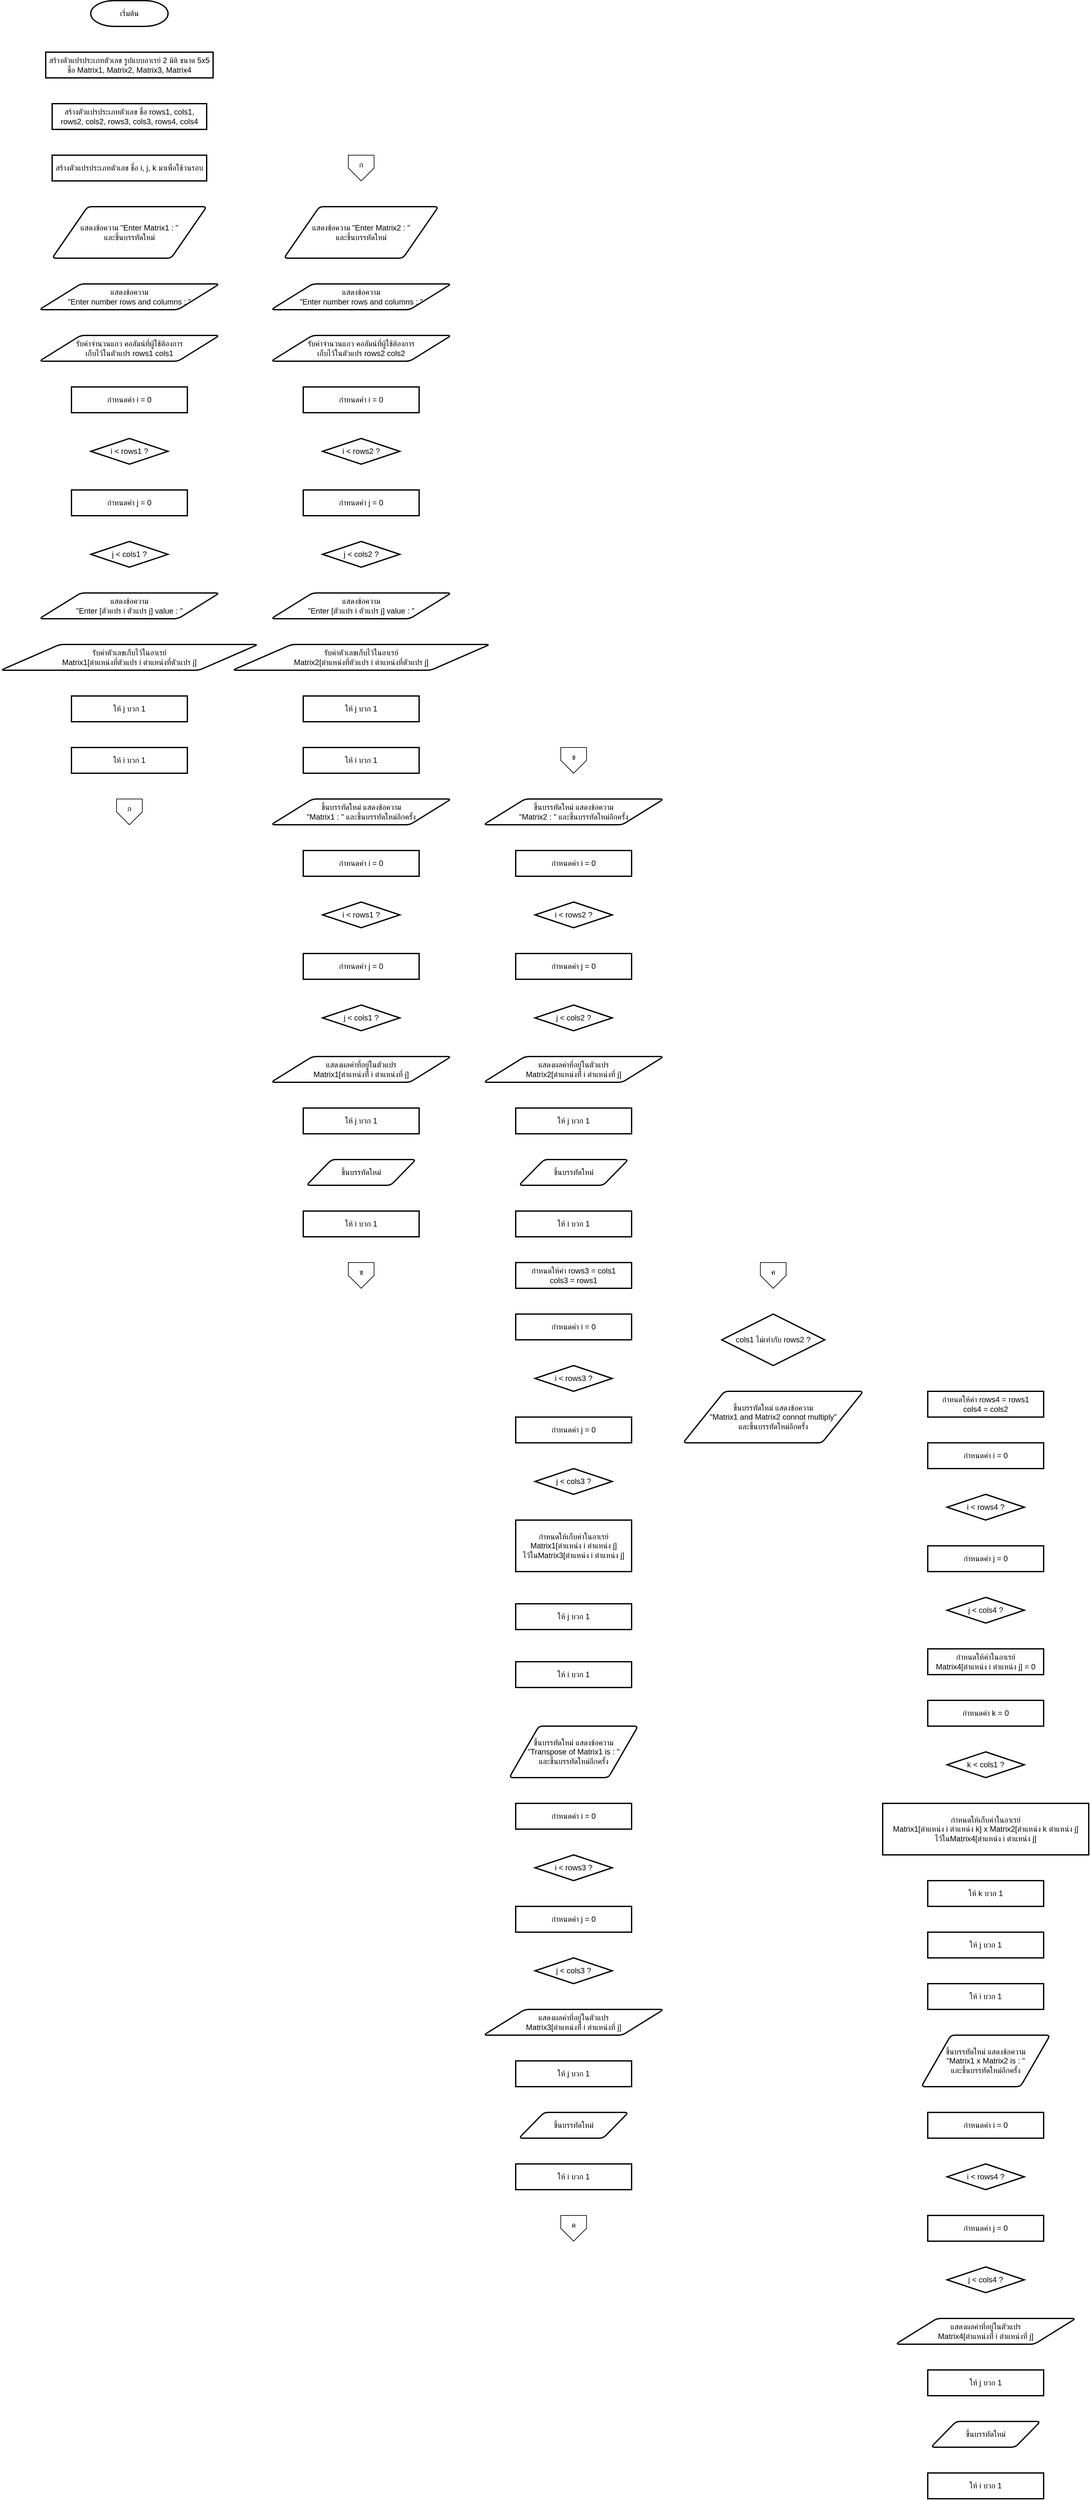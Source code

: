 <mxfile version="25.0.3">
  <diagram name="Page-1" id="VVBMkOrTxgWf7KlMhNJL">
    <mxGraphModel dx="638" dy="312" grid="1" gridSize="10" guides="1" tooltips="1" connect="1" arrows="1" fold="1" page="1" pageScale="1" pageWidth="850" pageHeight="1100" math="0" shadow="0">
      <root>
        <mxCell id="0" />
        <mxCell id="1" parent="0" />
        <mxCell id="CFk_xsP78PV8OFuylaRM-1" value="เริ่มต้น" style="strokeWidth=2;html=1;shape=mxgraph.flowchart.terminator;whiteSpace=wrap;" vertex="1" parent="1">
          <mxGeometry x="190" y="40" width="120" height="40" as="geometry" />
        </mxCell>
        <mxCell id="CFk_xsP78PV8OFuylaRM-2" value="สร้างตัวแปรประเภทตัวเลข รูปแบบอาเรย์ 2 มิติ ขนาด 5x5 ชื่อ Matrix1, Matrix2, Matrix3, Matrix4" style="rounded=1;whiteSpace=wrap;html=1;absoluteArcSize=1;arcSize=0;strokeWidth=2;" vertex="1" parent="1">
          <mxGeometry x="120" y="120" width="260" height="40" as="geometry" />
        </mxCell>
        <mxCell id="CFk_xsP78PV8OFuylaRM-3" value="สร้างตัวแปรประเภทตัวเลข ชื่อ rows1, cols1, rows2, cols2, rows3, cols3, rows4, cols4" style="rounded=1;whiteSpace=wrap;html=1;absoluteArcSize=1;arcSize=0;strokeWidth=2;" vertex="1" parent="1">
          <mxGeometry x="130" y="200" width="240" height="40" as="geometry" />
        </mxCell>
        <mxCell id="CFk_xsP78PV8OFuylaRM-4" value="สร้างตัวแปรประเภทตัวเลข ชื่อ i, j, k มาเพื่อใช้วนรอบ" style="rounded=1;whiteSpace=wrap;html=1;absoluteArcSize=1;arcSize=0;strokeWidth=2;" vertex="1" parent="1">
          <mxGeometry x="130" y="280" width="240" height="40" as="geometry" />
        </mxCell>
        <mxCell id="CFk_xsP78PV8OFuylaRM-5" value="แสดงข้อความ &quot;Enter Matrix1 :&amp;nbsp;&quot;&lt;div&gt;และขึ้นบรรทัดใหม่&lt;/div&gt;" style="shape=parallelogram;html=1;strokeWidth=2;perimeter=parallelogramPerimeter;whiteSpace=wrap;rounded=1;arcSize=12;size=0.23;" vertex="1" parent="1">
          <mxGeometry x="130" y="360" width="240" height="80" as="geometry" />
        </mxCell>
        <mxCell id="CFk_xsP78PV8OFuylaRM-6" value="แสดงข้อความ&lt;div&gt;&quot;Enter number rows and columns :&amp;nbsp;&quot;&lt;br&gt;&lt;/div&gt;" style="shape=parallelogram;html=1;strokeWidth=2;perimeter=parallelogramPerimeter;whiteSpace=wrap;rounded=1;arcSize=12;size=0.23;" vertex="1" parent="1">
          <mxGeometry x="110" y="480" width="280" height="40" as="geometry" />
        </mxCell>
        <mxCell id="CFk_xsP78PV8OFuylaRM-7" value="&lt;div&gt;รับค่าจำนวนแถว คอลัมน์ที่ผู้ใช้ต้องการ&lt;/div&gt;&lt;div&gt;เก็บไว้ในตัวแปร rows1 cols1&lt;/div&gt;" style="shape=parallelogram;html=1;strokeWidth=2;perimeter=parallelogramPerimeter;whiteSpace=wrap;rounded=1;arcSize=12;size=0.23;" vertex="1" parent="1">
          <mxGeometry x="110" y="560" width="280" height="40" as="geometry" />
        </mxCell>
        <mxCell id="CFk_xsP78PV8OFuylaRM-8" value="i &amp;lt; rows1 ?" style="strokeWidth=2;html=1;shape=mxgraph.flowchart.decision;whiteSpace=wrap;" vertex="1" parent="1">
          <mxGeometry x="190" y="720" width="120" height="40" as="geometry" />
        </mxCell>
        <mxCell id="CFk_xsP78PV8OFuylaRM-9" value="กำหนดค่า i = 0" style="rounded=1;whiteSpace=wrap;html=1;absoluteArcSize=1;arcSize=0;strokeWidth=2;" vertex="1" parent="1">
          <mxGeometry x="160" y="640" width="180" height="40" as="geometry" />
        </mxCell>
        <mxCell id="CFk_xsP78PV8OFuylaRM-10" value="j &amp;lt; cols1 ?" style="strokeWidth=2;html=1;shape=mxgraph.flowchart.decision;whiteSpace=wrap;" vertex="1" parent="1">
          <mxGeometry x="190" y="880" width="120" height="40" as="geometry" />
        </mxCell>
        <mxCell id="CFk_xsP78PV8OFuylaRM-11" value="กำหนดค่า j = 0" style="rounded=1;whiteSpace=wrap;html=1;absoluteArcSize=1;arcSize=0;strokeWidth=2;" vertex="1" parent="1">
          <mxGeometry x="160" y="800" width="180" height="40" as="geometry" />
        </mxCell>
        <mxCell id="CFk_xsP78PV8OFuylaRM-12" value="&lt;div&gt;แสดงข้อความ&lt;/div&gt;&lt;div&gt;&quot;Enter [ตัวแปร i ตัวแปร j] value : &quot;&lt;/div&gt;" style="shape=parallelogram;html=1;strokeWidth=2;perimeter=parallelogramPerimeter;whiteSpace=wrap;rounded=1;arcSize=12;size=0.23;" vertex="1" parent="1">
          <mxGeometry x="110" y="960" width="280" height="40" as="geometry" />
        </mxCell>
        <mxCell id="CFk_xsP78PV8OFuylaRM-13" value="&lt;div&gt;รับค่าตัวเลขเก็บไว้ในอาเรย์&lt;/div&gt;&lt;div&gt;Matrix1[ตำแหน่งที่ตัวแปร i ตำแหน่งที่ตัวแปร j]&lt;/div&gt;" style="shape=parallelogram;html=1;strokeWidth=2;perimeter=parallelogramPerimeter;whiteSpace=wrap;rounded=1;arcSize=12;size=0.23;" vertex="1" parent="1">
          <mxGeometry x="50" y="1040" width="400" height="40" as="geometry" />
        </mxCell>
        <mxCell id="CFk_xsP78PV8OFuylaRM-14" value="ให้ j บวก 1" style="rounded=1;whiteSpace=wrap;html=1;absoluteArcSize=1;arcSize=0;strokeWidth=2;" vertex="1" parent="1">
          <mxGeometry x="160" y="1120" width="180" height="40" as="geometry" />
        </mxCell>
        <mxCell id="CFk_xsP78PV8OFuylaRM-15" value="ให้ i บวก 1" style="rounded=1;whiteSpace=wrap;html=1;absoluteArcSize=1;arcSize=0;strokeWidth=2;" vertex="1" parent="1">
          <mxGeometry x="160" y="1200" width="180" height="40" as="geometry" />
        </mxCell>
        <mxCell id="CFk_xsP78PV8OFuylaRM-22" value="แสดงข้อความ &quot;Enter Matrix2 :&amp;nbsp;&quot;&lt;div&gt;และขึ้นบรรทัดใหม่&lt;/div&gt;" style="shape=parallelogram;html=1;strokeWidth=2;perimeter=parallelogramPerimeter;whiteSpace=wrap;rounded=1;arcSize=12;size=0.23;" vertex="1" parent="1">
          <mxGeometry x="490" y="360" width="240" height="80" as="geometry" />
        </mxCell>
        <mxCell id="CFk_xsP78PV8OFuylaRM-23" value="แสดงข้อความ&lt;div&gt;&quot;Enter number rows and columns :&amp;nbsp;&quot;&lt;br&gt;&lt;/div&gt;" style="shape=parallelogram;html=1;strokeWidth=2;perimeter=parallelogramPerimeter;whiteSpace=wrap;rounded=1;arcSize=12;size=0.23;" vertex="1" parent="1">
          <mxGeometry x="470" y="480" width="280" height="40" as="geometry" />
        </mxCell>
        <mxCell id="CFk_xsP78PV8OFuylaRM-24" value="&lt;div&gt;รับค่าจำนวนแถว คอลัมน์ที่ผู้ใช้ต้องการ&lt;/div&gt;&lt;div&gt;เก็บไว้ในตัวแปร rows2 cols2&lt;/div&gt;" style="shape=parallelogram;html=1;strokeWidth=2;perimeter=parallelogramPerimeter;whiteSpace=wrap;rounded=1;arcSize=12;size=0.23;" vertex="1" parent="1">
          <mxGeometry x="470" y="560" width="280" height="40" as="geometry" />
        </mxCell>
        <mxCell id="CFk_xsP78PV8OFuylaRM-25" value="i &amp;lt; rows2 ?" style="strokeWidth=2;html=1;shape=mxgraph.flowchart.decision;whiteSpace=wrap;" vertex="1" parent="1">
          <mxGeometry x="550" y="720" width="120" height="40" as="geometry" />
        </mxCell>
        <mxCell id="CFk_xsP78PV8OFuylaRM-26" value="กำหนดค่า i = 0" style="rounded=1;whiteSpace=wrap;html=1;absoluteArcSize=1;arcSize=0;strokeWidth=2;" vertex="1" parent="1">
          <mxGeometry x="520" y="640" width="180" height="40" as="geometry" />
        </mxCell>
        <mxCell id="CFk_xsP78PV8OFuylaRM-27" value="j &amp;lt; cols2 ?" style="strokeWidth=2;html=1;shape=mxgraph.flowchart.decision;whiteSpace=wrap;" vertex="1" parent="1">
          <mxGeometry x="550" y="880" width="120" height="40" as="geometry" />
        </mxCell>
        <mxCell id="CFk_xsP78PV8OFuylaRM-28" value="กำหนดค่า j = 0" style="rounded=1;whiteSpace=wrap;html=1;absoluteArcSize=1;arcSize=0;strokeWidth=2;" vertex="1" parent="1">
          <mxGeometry x="520" y="800" width="180" height="40" as="geometry" />
        </mxCell>
        <mxCell id="CFk_xsP78PV8OFuylaRM-29" value="&lt;div&gt;แสดงข้อความ&lt;/div&gt;&lt;div&gt;&quot;Enter [ตัวแปร i ตัวแปร j] value : &quot;&lt;/div&gt;" style="shape=parallelogram;html=1;strokeWidth=2;perimeter=parallelogramPerimeter;whiteSpace=wrap;rounded=1;arcSize=12;size=0.23;" vertex="1" parent="1">
          <mxGeometry x="470" y="960" width="280" height="40" as="geometry" />
        </mxCell>
        <mxCell id="CFk_xsP78PV8OFuylaRM-30" value="&lt;div&gt;รับค่าตัวเลขเก็บไว้ในอาเรย์&lt;/div&gt;&lt;div&gt;Matrix2[ตำแหน่งที่ตัวแปร i ตำแหน่งที่ตัวแปร j]&lt;/div&gt;" style="shape=parallelogram;html=1;strokeWidth=2;perimeter=parallelogramPerimeter;whiteSpace=wrap;rounded=1;arcSize=12;size=0.23;" vertex="1" parent="1">
          <mxGeometry x="410" y="1040" width="400" height="40" as="geometry" />
        </mxCell>
        <mxCell id="CFk_xsP78PV8OFuylaRM-31" value="ให้ j บวก 1" style="rounded=1;whiteSpace=wrap;html=1;absoluteArcSize=1;arcSize=0;strokeWidth=2;" vertex="1" parent="1">
          <mxGeometry x="520" y="1120" width="180" height="40" as="geometry" />
        </mxCell>
        <mxCell id="CFk_xsP78PV8OFuylaRM-32" value="ให้ i บวก 1" style="rounded=1;whiteSpace=wrap;html=1;absoluteArcSize=1;arcSize=0;strokeWidth=2;" vertex="1" parent="1">
          <mxGeometry x="520" y="1200" width="180" height="40" as="geometry" />
        </mxCell>
        <mxCell id="CFk_xsP78PV8OFuylaRM-33" value="" style="group" vertex="1" connectable="0" parent="1">
          <mxGeometry x="580" y="280" width="60" height="40" as="geometry" />
        </mxCell>
        <mxCell id="CFk_xsP78PV8OFuylaRM-20" value="" style="verticalLabelPosition=bottom;verticalAlign=top;html=1;shape=offPageConnector;rounded=0;size=0.5;" vertex="1" parent="CFk_xsP78PV8OFuylaRM-33">
          <mxGeometry x="10" width="40" height="40" as="geometry" />
        </mxCell>
        <mxCell id="CFk_xsP78PV8OFuylaRM-21" value="ก" style="text;strokeColor=none;align=center;fillColor=none;html=1;verticalAlign=middle;whiteSpace=wrap;rounded=0;" vertex="1" parent="CFk_xsP78PV8OFuylaRM-33">
          <mxGeometry width="60" height="30" as="geometry" />
        </mxCell>
        <mxCell id="CFk_xsP78PV8OFuylaRM-34" value="" style="group" vertex="1" connectable="0" parent="1">
          <mxGeometry x="220" y="1280" width="60" height="40" as="geometry" />
        </mxCell>
        <mxCell id="CFk_xsP78PV8OFuylaRM-16" value="" style="verticalLabelPosition=bottom;verticalAlign=top;html=1;shape=offPageConnector;rounded=0;size=0.5;" vertex="1" parent="CFk_xsP78PV8OFuylaRM-34">
          <mxGeometry x="10" width="40" height="40" as="geometry" />
        </mxCell>
        <mxCell id="CFk_xsP78PV8OFuylaRM-19" value="ก" style="text;strokeColor=none;align=center;fillColor=none;html=1;verticalAlign=middle;whiteSpace=wrap;rounded=0;" vertex="1" parent="CFk_xsP78PV8OFuylaRM-34">
          <mxGeometry width="60" height="30" as="geometry" />
        </mxCell>
        <mxCell id="CFk_xsP78PV8OFuylaRM-35" value="&lt;div&gt;ขึ้นบรรทัดใหม่ แสดงข้อความ&lt;/div&gt;&lt;div&gt;&quot;Matrix1 :&amp;nbsp;&quot; และขึ้นบรรทัดใหม่อีกครั้ง&lt;/div&gt;" style="shape=parallelogram;html=1;strokeWidth=2;perimeter=parallelogramPerimeter;whiteSpace=wrap;rounded=1;arcSize=12;size=0.23;" vertex="1" parent="1">
          <mxGeometry x="470" y="1280" width="280" height="40" as="geometry" />
        </mxCell>
        <mxCell id="CFk_xsP78PV8OFuylaRM-36" value="i &amp;lt; rows1 ?" style="strokeWidth=2;html=1;shape=mxgraph.flowchart.decision;whiteSpace=wrap;" vertex="1" parent="1">
          <mxGeometry x="550" y="1440" width="120" height="40" as="geometry" />
        </mxCell>
        <mxCell id="CFk_xsP78PV8OFuylaRM-37" value="กำหนดค่า i = 0" style="rounded=1;whiteSpace=wrap;html=1;absoluteArcSize=1;arcSize=0;strokeWidth=2;" vertex="1" parent="1">
          <mxGeometry x="520" y="1360" width="180" height="40" as="geometry" />
        </mxCell>
        <mxCell id="CFk_xsP78PV8OFuylaRM-38" value="j &amp;lt; cols1 ?" style="strokeWidth=2;html=1;shape=mxgraph.flowchart.decision;whiteSpace=wrap;" vertex="1" parent="1">
          <mxGeometry x="550" y="1600" width="120" height="40" as="geometry" />
        </mxCell>
        <mxCell id="CFk_xsP78PV8OFuylaRM-39" value="กำหนดค่า j = 0" style="rounded=1;whiteSpace=wrap;html=1;absoluteArcSize=1;arcSize=0;strokeWidth=2;" vertex="1" parent="1">
          <mxGeometry x="520" y="1520" width="180" height="40" as="geometry" />
        </mxCell>
        <mxCell id="CFk_xsP78PV8OFuylaRM-40" value="&lt;div&gt;แสดงผลค่าที่อยู่ในตัวแปร&lt;/div&gt;&lt;div&gt;Matrix1[ตำแหน่งที่่ i ตำแหน่งที่ j]&lt;br&gt;&lt;/div&gt;" style="shape=parallelogram;html=1;strokeWidth=2;perimeter=parallelogramPerimeter;whiteSpace=wrap;rounded=1;arcSize=12;size=0.23;" vertex="1" parent="1">
          <mxGeometry x="470" y="1680" width="280" height="40" as="geometry" />
        </mxCell>
        <mxCell id="CFk_xsP78PV8OFuylaRM-42" value="ให้ j บวก 1" style="rounded=1;whiteSpace=wrap;html=1;absoluteArcSize=1;arcSize=0;strokeWidth=2;" vertex="1" parent="1">
          <mxGeometry x="520" y="1760" width="180" height="40" as="geometry" />
        </mxCell>
        <mxCell id="CFk_xsP78PV8OFuylaRM-43" value="ให้ i บวก 1" style="rounded=1;whiteSpace=wrap;html=1;absoluteArcSize=1;arcSize=0;strokeWidth=2;" vertex="1" parent="1">
          <mxGeometry x="520" y="1920" width="180" height="40" as="geometry" />
        </mxCell>
        <mxCell id="CFk_xsP78PV8OFuylaRM-44" value="&lt;div&gt;ขึ้นบรรทัดใหม่&lt;/div&gt;" style="shape=parallelogram;html=1;strokeWidth=2;perimeter=parallelogramPerimeter;whiteSpace=wrap;rounded=1;arcSize=12;size=0.23;" vertex="1" parent="1">
          <mxGeometry x="525" y="1840" width="170" height="40" as="geometry" />
        </mxCell>
        <mxCell id="CFk_xsP78PV8OFuylaRM-45" value="" style="group" vertex="1" connectable="0" parent="1">
          <mxGeometry x="580" y="2000" width="60" height="40" as="geometry" />
        </mxCell>
        <mxCell id="CFk_xsP78PV8OFuylaRM-46" value="" style="verticalLabelPosition=bottom;verticalAlign=top;html=1;shape=offPageConnector;rounded=0;size=0.5;" vertex="1" parent="CFk_xsP78PV8OFuylaRM-45">
          <mxGeometry x="10" width="40" height="40" as="geometry" />
        </mxCell>
        <mxCell id="CFk_xsP78PV8OFuylaRM-47" value="ข" style="text;strokeColor=none;align=center;fillColor=none;html=1;verticalAlign=middle;whiteSpace=wrap;rounded=0;" vertex="1" parent="CFk_xsP78PV8OFuylaRM-45">
          <mxGeometry width="60" height="30" as="geometry" />
        </mxCell>
        <mxCell id="CFk_xsP78PV8OFuylaRM-48" value="" style="group" vertex="1" connectable="0" parent="1">
          <mxGeometry x="910" y="1200" width="60" height="40" as="geometry" />
        </mxCell>
        <mxCell id="CFk_xsP78PV8OFuylaRM-49" value="" style="verticalLabelPosition=bottom;verticalAlign=top;html=1;shape=offPageConnector;rounded=0;size=0.5;" vertex="1" parent="CFk_xsP78PV8OFuylaRM-48">
          <mxGeometry x="10" width="40" height="40" as="geometry" />
        </mxCell>
        <mxCell id="CFk_xsP78PV8OFuylaRM-50" value="ข" style="text;strokeColor=none;align=center;fillColor=none;html=1;verticalAlign=middle;whiteSpace=wrap;rounded=0;" vertex="1" parent="CFk_xsP78PV8OFuylaRM-48">
          <mxGeometry width="60" height="30" as="geometry" />
        </mxCell>
        <mxCell id="CFk_xsP78PV8OFuylaRM-51" value="&lt;div&gt;ขึ้นบรรทัดใหม่ แสดงข้อความ&lt;/div&gt;&lt;div&gt;&quot;Matrix2 :&amp;nbsp;&quot; และขึ้นบรรทัดใหม่อีกครั้ง&lt;/div&gt;" style="shape=parallelogram;html=1;strokeWidth=2;perimeter=parallelogramPerimeter;whiteSpace=wrap;rounded=1;arcSize=12;size=0.23;" vertex="1" parent="1">
          <mxGeometry x="800" y="1280" width="280" height="40" as="geometry" />
        </mxCell>
        <mxCell id="CFk_xsP78PV8OFuylaRM-52" value="i &amp;lt; rows2 ?" style="strokeWidth=2;html=1;shape=mxgraph.flowchart.decision;whiteSpace=wrap;" vertex="1" parent="1">
          <mxGeometry x="880" y="1440" width="120" height="40" as="geometry" />
        </mxCell>
        <mxCell id="CFk_xsP78PV8OFuylaRM-53" value="กำหนดค่า i = 0" style="rounded=1;whiteSpace=wrap;html=1;absoluteArcSize=1;arcSize=0;strokeWidth=2;" vertex="1" parent="1">
          <mxGeometry x="850" y="1360" width="180" height="40" as="geometry" />
        </mxCell>
        <mxCell id="CFk_xsP78PV8OFuylaRM-54" value="j &amp;lt; cols2 ?" style="strokeWidth=2;html=1;shape=mxgraph.flowchart.decision;whiteSpace=wrap;" vertex="1" parent="1">
          <mxGeometry x="880" y="1600" width="120" height="40" as="geometry" />
        </mxCell>
        <mxCell id="CFk_xsP78PV8OFuylaRM-55" value="กำหนดค่า j = 0" style="rounded=1;whiteSpace=wrap;html=1;absoluteArcSize=1;arcSize=0;strokeWidth=2;" vertex="1" parent="1">
          <mxGeometry x="850" y="1520" width="180" height="40" as="geometry" />
        </mxCell>
        <mxCell id="CFk_xsP78PV8OFuylaRM-56" value="&lt;div&gt;แสดงผลค่าที่อยู่ในตัวแปร&lt;/div&gt;&lt;div&gt;Matrix2[ตำแหน่งที่่ i ตำแหน่งที่ j]&lt;br&gt;&lt;/div&gt;" style="shape=parallelogram;html=1;strokeWidth=2;perimeter=parallelogramPerimeter;whiteSpace=wrap;rounded=1;arcSize=12;size=0.23;" vertex="1" parent="1">
          <mxGeometry x="800" y="1680" width="280" height="40" as="geometry" />
        </mxCell>
        <mxCell id="CFk_xsP78PV8OFuylaRM-57" value="ให้ j บวก 1" style="rounded=1;whiteSpace=wrap;html=1;absoluteArcSize=1;arcSize=0;strokeWidth=2;" vertex="1" parent="1">
          <mxGeometry x="850" y="1760" width="180" height="40" as="geometry" />
        </mxCell>
        <mxCell id="CFk_xsP78PV8OFuylaRM-58" value="ให้ i บวก 1" style="rounded=1;whiteSpace=wrap;html=1;absoluteArcSize=1;arcSize=0;strokeWidth=2;" vertex="1" parent="1">
          <mxGeometry x="850" y="1920" width="180" height="40" as="geometry" />
        </mxCell>
        <mxCell id="CFk_xsP78PV8OFuylaRM-59" value="&lt;div&gt;ขึ้นบรรทัดใหม่&lt;/div&gt;" style="shape=parallelogram;html=1;strokeWidth=2;perimeter=parallelogramPerimeter;whiteSpace=wrap;rounded=1;arcSize=12;size=0.23;" vertex="1" parent="1">
          <mxGeometry x="855" y="1840" width="170" height="40" as="geometry" />
        </mxCell>
        <mxCell id="CFk_xsP78PV8OFuylaRM-60" value="กำหนดให้ค่า rows3 = cols1&lt;div&gt;cols3 = rows1&lt;/div&gt;" style="rounded=1;whiteSpace=wrap;html=1;absoluteArcSize=1;arcSize=0;strokeWidth=2;" vertex="1" parent="1">
          <mxGeometry x="850" y="2000" width="180" height="40" as="geometry" />
        </mxCell>
        <mxCell id="CFk_xsP78PV8OFuylaRM-61" value="i &amp;lt; rows3 ?" style="strokeWidth=2;html=1;shape=mxgraph.flowchart.decision;whiteSpace=wrap;" vertex="1" parent="1">
          <mxGeometry x="880" y="2160" width="120" height="40" as="geometry" />
        </mxCell>
        <mxCell id="CFk_xsP78PV8OFuylaRM-62" value="กำหนดค่า i = 0" style="rounded=1;whiteSpace=wrap;html=1;absoluteArcSize=1;arcSize=0;strokeWidth=2;" vertex="1" parent="1">
          <mxGeometry x="850" y="2080" width="180" height="40" as="geometry" />
        </mxCell>
        <mxCell id="CFk_xsP78PV8OFuylaRM-63" value="j &amp;lt; cols3 ?" style="strokeWidth=2;html=1;shape=mxgraph.flowchart.decision;whiteSpace=wrap;" vertex="1" parent="1">
          <mxGeometry x="880" y="2320" width="120" height="40" as="geometry" />
        </mxCell>
        <mxCell id="CFk_xsP78PV8OFuylaRM-64" value="กำหนดค่า j = 0" style="rounded=1;whiteSpace=wrap;html=1;absoluteArcSize=1;arcSize=0;strokeWidth=2;" vertex="1" parent="1">
          <mxGeometry x="850" y="2240" width="180" height="40" as="geometry" />
        </mxCell>
        <mxCell id="CFk_xsP78PV8OFuylaRM-66" value="ให้ j บวก 1" style="rounded=1;whiteSpace=wrap;html=1;absoluteArcSize=1;arcSize=0;strokeWidth=2;" vertex="1" parent="1">
          <mxGeometry x="850" y="2530" width="180" height="40" as="geometry" />
        </mxCell>
        <mxCell id="CFk_xsP78PV8OFuylaRM-67" value="ให้ i บวก 1" style="rounded=1;whiteSpace=wrap;html=1;absoluteArcSize=1;arcSize=0;strokeWidth=2;" vertex="1" parent="1">
          <mxGeometry x="850" y="2620" width="180" height="40" as="geometry" />
        </mxCell>
        <mxCell id="CFk_xsP78PV8OFuylaRM-69" value="กำหนดให้เก็บค่าในอาเรย์&lt;div&gt;Matrix1[ตำแหน่ง i ตำแหน่ง j]&lt;br&gt;&lt;div&gt;ไว้ในMatrix3[ตำแหน่ง i ตำแหน่ง j]&lt;/div&gt;&lt;/div&gt;" style="rounded=1;whiteSpace=wrap;html=1;absoluteArcSize=1;arcSize=0;strokeWidth=2;" vertex="1" parent="1">
          <mxGeometry x="850" y="2400" width="180" height="80" as="geometry" />
        </mxCell>
        <mxCell id="CFk_xsP78PV8OFuylaRM-71" value="&lt;div&gt;ขึ้นบรรทัดใหม่ แสดงข้อความ&lt;/div&gt;&lt;div&gt;&quot;Transpose of Matrix1 is :&amp;nbsp;&quot;&lt;/div&gt;&lt;div&gt;และขึ้นบรรทัดใหม่อีกครั้ง&lt;/div&gt;" style="shape=parallelogram;html=1;strokeWidth=2;perimeter=parallelogramPerimeter;whiteSpace=wrap;rounded=1;arcSize=12;size=0.23;" vertex="1" parent="1">
          <mxGeometry x="840" y="2720" width="200" height="80" as="geometry" />
        </mxCell>
        <mxCell id="CFk_xsP78PV8OFuylaRM-72" value="i &amp;lt; rows3 ?" style="strokeWidth=2;html=1;shape=mxgraph.flowchart.decision;whiteSpace=wrap;" vertex="1" parent="1">
          <mxGeometry x="880" y="2920" width="120" height="40" as="geometry" />
        </mxCell>
        <mxCell id="CFk_xsP78PV8OFuylaRM-73" value="กำหนดค่า i = 0" style="rounded=1;whiteSpace=wrap;html=1;absoluteArcSize=1;arcSize=0;strokeWidth=2;" vertex="1" parent="1">
          <mxGeometry x="850" y="2840" width="180" height="40" as="geometry" />
        </mxCell>
        <mxCell id="CFk_xsP78PV8OFuylaRM-74" value="j &amp;lt; cols3 ?" style="strokeWidth=2;html=1;shape=mxgraph.flowchart.decision;whiteSpace=wrap;" vertex="1" parent="1">
          <mxGeometry x="880" y="3080" width="120" height="40" as="geometry" />
        </mxCell>
        <mxCell id="CFk_xsP78PV8OFuylaRM-75" value="กำหนดค่า j = 0" style="rounded=1;whiteSpace=wrap;html=1;absoluteArcSize=1;arcSize=0;strokeWidth=2;" vertex="1" parent="1">
          <mxGeometry x="850" y="3000" width="180" height="40" as="geometry" />
        </mxCell>
        <mxCell id="CFk_xsP78PV8OFuylaRM-76" value="&lt;div&gt;แสดงผลค่าที่อยู่ในตัวแปร&lt;/div&gt;&lt;div&gt;Matrix3[ตำแหน่งที่่ i ตำแหน่งที่ j]&lt;br&gt;&lt;/div&gt;" style="shape=parallelogram;html=1;strokeWidth=2;perimeter=parallelogramPerimeter;whiteSpace=wrap;rounded=1;arcSize=12;size=0.23;" vertex="1" parent="1">
          <mxGeometry x="800" y="3160" width="280" height="40" as="geometry" />
        </mxCell>
        <mxCell id="CFk_xsP78PV8OFuylaRM-77" value="ให้ j บวก 1" style="rounded=1;whiteSpace=wrap;html=1;absoluteArcSize=1;arcSize=0;strokeWidth=2;" vertex="1" parent="1">
          <mxGeometry x="850" y="3240" width="180" height="40" as="geometry" />
        </mxCell>
        <mxCell id="CFk_xsP78PV8OFuylaRM-78" value="ให้ i บวก 1" style="rounded=1;whiteSpace=wrap;html=1;absoluteArcSize=1;arcSize=0;strokeWidth=2;" vertex="1" parent="1">
          <mxGeometry x="850" y="3400" width="180" height="40" as="geometry" />
        </mxCell>
        <mxCell id="CFk_xsP78PV8OFuylaRM-79" value="&lt;div&gt;ขึ้นบรรทัดใหม่&lt;/div&gt;" style="shape=parallelogram;html=1;strokeWidth=2;perimeter=parallelogramPerimeter;whiteSpace=wrap;rounded=1;arcSize=12;size=0.23;" vertex="1" parent="1">
          <mxGeometry x="855" y="3320" width="170" height="40" as="geometry" />
        </mxCell>
        <mxCell id="CFk_xsP78PV8OFuylaRM-83" value="" style="group" vertex="1" connectable="0" parent="1">
          <mxGeometry x="910" y="3480" width="60" height="40" as="geometry" />
        </mxCell>
        <mxCell id="CFk_xsP78PV8OFuylaRM-84" value="" style="verticalLabelPosition=bottom;verticalAlign=top;html=1;shape=offPageConnector;rounded=0;size=0.5;" vertex="1" parent="CFk_xsP78PV8OFuylaRM-83">
          <mxGeometry x="10" width="40" height="40" as="geometry" />
        </mxCell>
        <mxCell id="CFk_xsP78PV8OFuylaRM-85" value="ค" style="text;strokeColor=none;align=center;fillColor=none;html=1;verticalAlign=middle;whiteSpace=wrap;rounded=0;" vertex="1" parent="CFk_xsP78PV8OFuylaRM-83">
          <mxGeometry width="60" height="30" as="geometry" />
        </mxCell>
        <mxCell id="CFk_xsP78PV8OFuylaRM-86" value="" style="group" vertex="1" connectable="0" parent="1">
          <mxGeometry x="1220" y="2000" width="60" height="40" as="geometry" />
        </mxCell>
        <mxCell id="CFk_xsP78PV8OFuylaRM-87" value="" style="verticalLabelPosition=bottom;verticalAlign=top;html=1;shape=offPageConnector;rounded=0;size=0.5;" vertex="1" parent="CFk_xsP78PV8OFuylaRM-86">
          <mxGeometry x="10" width="40" height="40" as="geometry" />
        </mxCell>
        <mxCell id="CFk_xsP78PV8OFuylaRM-88" value="ค" style="text;strokeColor=none;align=center;fillColor=none;html=1;verticalAlign=middle;whiteSpace=wrap;rounded=0;" vertex="1" parent="CFk_xsP78PV8OFuylaRM-86">
          <mxGeometry width="60" height="30" as="geometry" />
        </mxCell>
        <mxCell id="CFk_xsP78PV8OFuylaRM-89" value="cols1 ไม่เท่ากับ rows2 ?" style="strokeWidth=2;html=1;shape=mxgraph.flowchart.decision;whiteSpace=wrap;" vertex="1" parent="1">
          <mxGeometry x="1170" y="2080" width="160" height="80" as="geometry" />
        </mxCell>
        <mxCell id="CFk_xsP78PV8OFuylaRM-90" value="&lt;div&gt;ขึ้นบรรทัดใหม่ แสดงข้อความ&lt;/div&gt;&lt;div&gt;&quot;Matrix1 and Matrix2 connot multiply&quot;&lt;/div&gt;&lt;div&gt;และขึ้นบรรทัดใหม่อีกครั้ง&lt;/div&gt;" style="shape=parallelogram;html=1;strokeWidth=2;perimeter=parallelogramPerimeter;whiteSpace=wrap;rounded=1;arcSize=12;size=0.23;" vertex="1" parent="1">
          <mxGeometry x="1110" y="2200" width="280" height="80" as="geometry" />
        </mxCell>
        <mxCell id="CFk_xsP78PV8OFuylaRM-91" value="กำหนดให้ค่า rows4 = rows1&lt;div&gt;cols4 = cols2&lt;/div&gt;" style="rounded=1;whiteSpace=wrap;html=1;absoluteArcSize=1;arcSize=0;strokeWidth=2;" vertex="1" parent="1">
          <mxGeometry x="1490" y="2200" width="180" height="40" as="geometry" />
        </mxCell>
        <mxCell id="CFk_xsP78PV8OFuylaRM-92" value="i &amp;lt; rows4 ?" style="strokeWidth=2;html=1;shape=mxgraph.flowchart.decision;whiteSpace=wrap;" vertex="1" parent="1">
          <mxGeometry x="1520" y="2360" width="120" height="40" as="geometry" />
        </mxCell>
        <mxCell id="CFk_xsP78PV8OFuylaRM-93" value="กำหนดค่า i = 0" style="rounded=1;whiteSpace=wrap;html=1;absoluteArcSize=1;arcSize=0;strokeWidth=2;" vertex="1" parent="1">
          <mxGeometry x="1490" y="2280" width="180" height="40" as="geometry" />
        </mxCell>
        <mxCell id="CFk_xsP78PV8OFuylaRM-94" value="j &amp;lt; cols4 ?" style="strokeWidth=2;html=1;shape=mxgraph.flowchart.decision;whiteSpace=wrap;" vertex="1" parent="1">
          <mxGeometry x="1520" y="2520" width="120" height="40" as="geometry" />
        </mxCell>
        <mxCell id="CFk_xsP78PV8OFuylaRM-95" value="กำหนดค่า j = 0" style="rounded=1;whiteSpace=wrap;html=1;absoluteArcSize=1;arcSize=0;strokeWidth=2;" vertex="1" parent="1">
          <mxGeometry x="1490" y="2440" width="180" height="40" as="geometry" />
        </mxCell>
        <mxCell id="CFk_xsP78PV8OFuylaRM-96" value="ให้ j บวก 1" style="rounded=1;whiteSpace=wrap;html=1;absoluteArcSize=1;arcSize=0;strokeWidth=2;" vertex="1" parent="1">
          <mxGeometry x="1490" y="3040" width="180" height="40" as="geometry" />
        </mxCell>
        <mxCell id="CFk_xsP78PV8OFuylaRM-97" value="ให้ i บวก 1" style="rounded=1;whiteSpace=wrap;html=1;absoluteArcSize=1;arcSize=0;strokeWidth=2;" vertex="1" parent="1">
          <mxGeometry x="1490" y="3120" width="180" height="40" as="geometry" />
        </mxCell>
        <mxCell id="CFk_xsP78PV8OFuylaRM-98" value="กำหนดให้ค่าในอาเรย์&lt;div&gt;Matrix4[ตำแหน่ง i ตำแหน่ง j] = 0&lt;/div&gt;" style="rounded=1;whiteSpace=wrap;html=1;absoluteArcSize=1;arcSize=0;strokeWidth=2;" vertex="1" parent="1">
          <mxGeometry x="1490" y="2600" width="180" height="40" as="geometry" />
        </mxCell>
        <mxCell id="CFk_xsP78PV8OFuylaRM-99" value="&lt;div&gt;ขึ้นบรรทัดใหม่ แสดงข้อความ&lt;/div&gt;&lt;div&gt;&quot;Matrix1 x Matrix2 is :&amp;nbsp;&quot;&lt;/div&gt;&lt;div&gt;และขึ้นบรรทัดใหม่อีกครั้ง&lt;/div&gt;" style="shape=parallelogram;html=1;strokeWidth=2;perimeter=parallelogramPerimeter;whiteSpace=wrap;rounded=1;arcSize=12;size=0.23;" vertex="1" parent="1">
          <mxGeometry x="1480" y="3200" width="200" height="80" as="geometry" />
        </mxCell>
        <mxCell id="CFk_xsP78PV8OFuylaRM-100" value="i &amp;lt; rows4 ?" style="strokeWidth=2;html=1;shape=mxgraph.flowchart.decision;whiteSpace=wrap;" vertex="1" parent="1">
          <mxGeometry x="1520" y="3400" width="120" height="40" as="geometry" />
        </mxCell>
        <mxCell id="CFk_xsP78PV8OFuylaRM-101" value="กำหนดค่า i = 0" style="rounded=1;whiteSpace=wrap;html=1;absoluteArcSize=1;arcSize=0;strokeWidth=2;" vertex="1" parent="1">
          <mxGeometry x="1490" y="3320" width="180" height="40" as="geometry" />
        </mxCell>
        <mxCell id="CFk_xsP78PV8OFuylaRM-102" value="j &amp;lt; cols4 ?" style="strokeWidth=2;html=1;shape=mxgraph.flowchart.decision;whiteSpace=wrap;" vertex="1" parent="1">
          <mxGeometry x="1520" y="3560" width="120" height="40" as="geometry" />
        </mxCell>
        <mxCell id="CFk_xsP78PV8OFuylaRM-103" value="กำหนดค่า j = 0" style="rounded=1;whiteSpace=wrap;html=1;absoluteArcSize=1;arcSize=0;strokeWidth=2;" vertex="1" parent="1">
          <mxGeometry x="1490" y="3480" width="180" height="40" as="geometry" />
        </mxCell>
        <mxCell id="CFk_xsP78PV8OFuylaRM-104" value="&lt;div&gt;แสดงผลค่าที่อยู่ในตัวแปร&lt;/div&gt;&lt;div&gt;Matrix4[ตำแหน่งที่่ i ตำแหน่งที่ j]&lt;br&gt;&lt;/div&gt;" style="shape=parallelogram;html=1;strokeWidth=2;perimeter=parallelogramPerimeter;whiteSpace=wrap;rounded=1;arcSize=12;size=0.23;" vertex="1" parent="1">
          <mxGeometry x="1440" y="3640" width="280" height="40" as="geometry" />
        </mxCell>
        <mxCell id="CFk_xsP78PV8OFuylaRM-105" value="ให้ j บวก 1" style="rounded=1;whiteSpace=wrap;html=1;absoluteArcSize=1;arcSize=0;strokeWidth=2;" vertex="1" parent="1">
          <mxGeometry x="1490" y="3720" width="180" height="40" as="geometry" />
        </mxCell>
        <mxCell id="CFk_xsP78PV8OFuylaRM-106" value="ให้ i บวก 1" style="rounded=1;whiteSpace=wrap;html=1;absoluteArcSize=1;arcSize=0;strokeWidth=2;" vertex="1" parent="1">
          <mxGeometry x="1490" y="3880" width="180" height="40" as="geometry" />
        </mxCell>
        <mxCell id="CFk_xsP78PV8OFuylaRM-107" value="&lt;div&gt;ขึ้นบรรทัดใหม่&lt;/div&gt;" style="shape=parallelogram;html=1;strokeWidth=2;perimeter=parallelogramPerimeter;whiteSpace=wrap;rounded=1;arcSize=12;size=0.23;" vertex="1" parent="1">
          <mxGeometry x="1495" y="3800" width="170" height="40" as="geometry" />
        </mxCell>
        <mxCell id="CFk_xsP78PV8OFuylaRM-108" value="กำหนดให้เก็บค่าในอาเรย์&lt;div&gt;Matrix1[ตำแหน่ง i ตำแหน่ง k] x Matrix2[ตำแหน่ง k ตำแหน่ง j]&lt;br&gt;&lt;div&gt;ไว้ในMatrix4[ตำแหน่ง i ตำแหน่ง j]&lt;/div&gt;&lt;/div&gt;" style="rounded=1;whiteSpace=wrap;html=1;absoluteArcSize=1;arcSize=0;strokeWidth=2;" vertex="1" parent="1">
          <mxGeometry x="1420" y="2840" width="320" height="80" as="geometry" />
        </mxCell>
        <mxCell id="CFk_xsP78PV8OFuylaRM-109" value="k &amp;lt; cols1 ?" style="strokeWidth=2;html=1;shape=mxgraph.flowchart.decision;whiteSpace=wrap;" vertex="1" parent="1">
          <mxGeometry x="1520" y="2760" width="120" height="40" as="geometry" />
        </mxCell>
        <mxCell id="CFk_xsP78PV8OFuylaRM-110" value="กำหนดค่า k = 0" style="rounded=1;whiteSpace=wrap;html=1;absoluteArcSize=1;arcSize=0;strokeWidth=2;" vertex="1" parent="1">
          <mxGeometry x="1490" y="2680" width="180" height="40" as="geometry" />
        </mxCell>
        <mxCell id="CFk_xsP78PV8OFuylaRM-113" value="ให้ k บวก 1" style="rounded=1;whiteSpace=wrap;html=1;absoluteArcSize=1;arcSize=0;strokeWidth=2;" vertex="1" parent="1">
          <mxGeometry x="1490" y="2960" width="180" height="40" as="geometry" />
        </mxCell>
      </root>
    </mxGraphModel>
  </diagram>
</mxfile>
